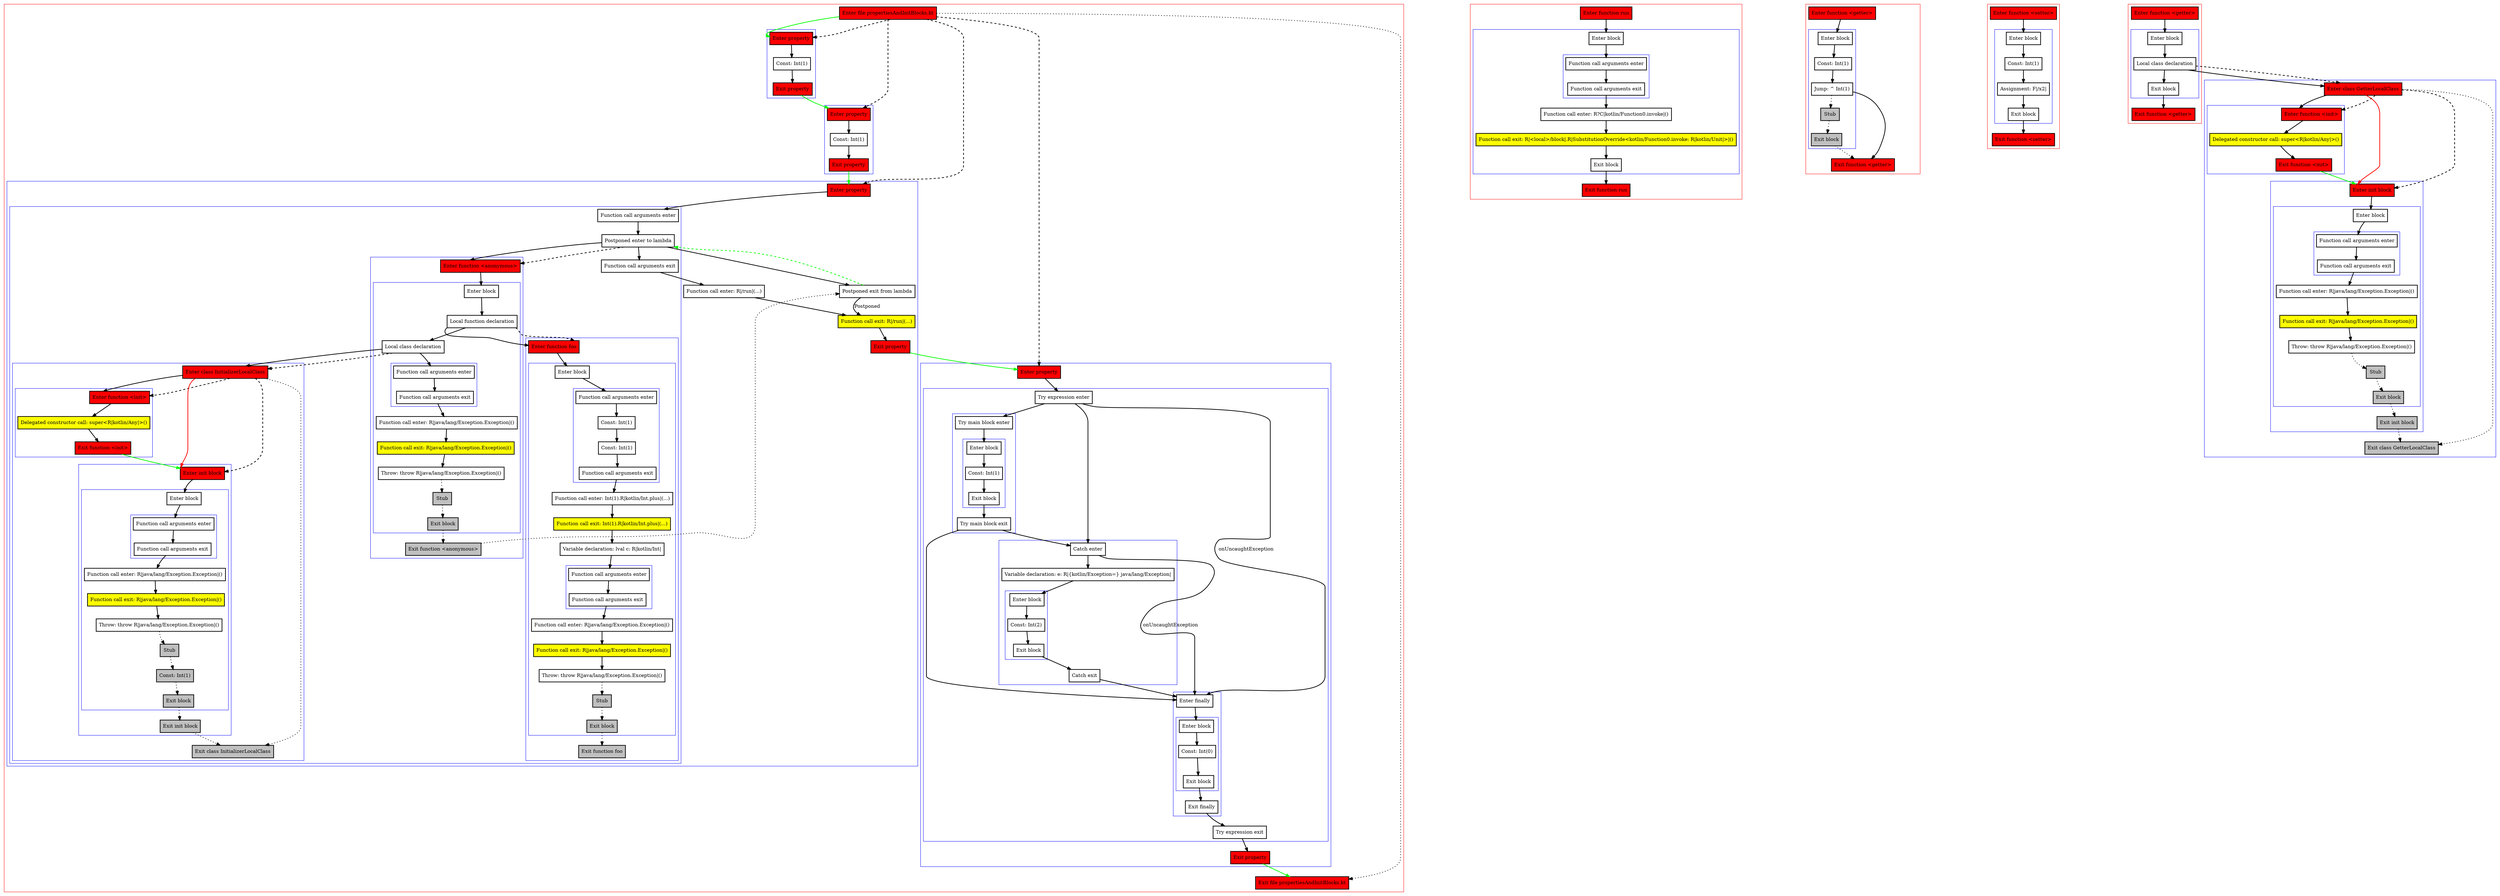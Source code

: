 digraph propertiesAndInitBlocks_kt {
    graph [nodesep=3]
    node [shape=box penwidth=2]
    edge [penwidth=2]

    subgraph cluster_0 {
        color=red
        0 [label="Enter file propertiesAndInitBlocks.kt" style="filled" fillcolor=red];
        subgraph cluster_1 {
            color=blue
            1 [label="Enter property" style="filled" fillcolor=red];
            2 [label="Const: Int(1)"];
            3 [label="Exit property" style="filled" fillcolor=red];
        }
        subgraph cluster_2 {
            color=blue
            4 [label="Enter property" style="filled" fillcolor=red];
            5 [label="Const: Int(1)"];
            6 [label="Exit property" style="filled" fillcolor=red];
        }
        subgraph cluster_3 {
            color=blue
            7 [label="Enter property" style="filled" fillcolor=red];
            subgraph cluster_4 {
                color=blue
                8 [label="Function call arguments enter"];
                9 [label="Postponed enter to lambda"];
                subgraph cluster_5 {
                    color=blue
                    10 [label="Enter function <anonymous>" style="filled" fillcolor=red];
                    subgraph cluster_6 {
                        color=blue
                        11 [label="Enter block"];
                        12 [label="Local function declaration"];
                        13 [label="Local class declaration"];
                        subgraph cluster_7 {
                            color=blue
                            14 [label="Function call arguments enter"];
                            15 [label="Function call arguments exit"];
                        }
                        16 [label="Function call enter: R|java/lang/Exception.Exception|()"];
                        17 [label="Function call exit: R|java/lang/Exception.Exception|()" style="filled" fillcolor=yellow];
                        18 [label="Throw: throw R|java/lang/Exception.Exception|()"];
                        19 [label="Stub" style="filled" fillcolor=gray];
                        20 [label="Exit block" style="filled" fillcolor=gray];
                    }
                    21 [label="Exit function <anonymous>" style="filled" fillcolor=gray];
                }
                subgraph cluster_8 {
                    color=blue
                    22 [label="Enter class InitializerLocalClass" style="filled" fillcolor=red];
                    subgraph cluster_9 {
                        color=blue
                        23 [label="Enter function <init>" style="filled" fillcolor=red];
                        24 [label="Delegated constructor call: super<R|kotlin/Any|>()" style="filled" fillcolor=yellow];
                        25 [label="Exit function <init>" style="filled" fillcolor=red];
                    }
                    subgraph cluster_10 {
                        color=blue
                        26 [label="Enter init block" style="filled" fillcolor=red];
                        subgraph cluster_11 {
                            color=blue
                            27 [label="Enter block"];
                            subgraph cluster_12 {
                                color=blue
                                28 [label="Function call arguments enter"];
                                29 [label="Function call arguments exit"];
                            }
                            30 [label="Function call enter: R|java/lang/Exception.Exception|()"];
                            31 [label="Function call exit: R|java/lang/Exception.Exception|()" style="filled" fillcolor=yellow];
                            32 [label="Throw: throw R|java/lang/Exception.Exception|()"];
                            33 [label="Stub" style="filled" fillcolor=gray];
                            34 [label="Const: Int(1)" style="filled" fillcolor=gray];
                            35 [label="Exit block" style="filled" fillcolor=gray];
                        }
                        36 [label="Exit init block" style="filled" fillcolor=gray];
                    }
                    37 [label="Exit class InitializerLocalClass" style="filled" fillcolor=gray];
                }
                subgraph cluster_13 {
                    color=blue
                    38 [label="Enter function foo" style="filled" fillcolor=red];
                    subgraph cluster_14 {
                        color=blue
                        39 [label="Enter block"];
                        subgraph cluster_15 {
                            color=blue
                            40 [label="Function call arguments enter"];
                            41 [label="Const: Int(1)"];
                            42 [label="Const: Int(1)"];
                            43 [label="Function call arguments exit"];
                        }
                        44 [label="Function call enter: Int(1).R|kotlin/Int.plus|(...)"];
                        45 [label="Function call exit: Int(1).R|kotlin/Int.plus|(...)" style="filled" fillcolor=yellow];
                        46 [label="Variable declaration: lval c: R|kotlin/Int|"];
                        subgraph cluster_16 {
                            color=blue
                            47 [label="Function call arguments enter"];
                            48 [label="Function call arguments exit"];
                        }
                        49 [label="Function call enter: R|java/lang/Exception.Exception|()"];
                        50 [label="Function call exit: R|java/lang/Exception.Exception|()" style="filled" fillcolor=yellow];
                        51 [label="Throw: throw R|java/lang/Exception.Exception|()"];
                        52 [label="Stub" style="filled" fillcolor=gray];
                        53 [label="Exit block" style="filled" fillcolor=gray];
                    }
                    54 [label="Exit function foo" style="filled" fillcolor=gray];
                }
                55 [label="Function call arguments exit"];
            }
            56 [label="Function call enter: R|/run|(...)"];
            57 [label="Postponed exit from lambda"];
            58 [label="Function call exit: R|/run|(...)" style="filled" fillcolor=yellow];
            59 [label="Exit property" style="filled" fillcolor=red];
        }
        subgraph cluster_17 {
            color=blue
            60 [label="Enter property" style="filled" fillcolor=red];
            subgraph cluster_18 {
                color=blue
                61 [label="Try expression enter"];
                subgraph cluster_19 {
                    color=blue
                    62 [label="Try main block enter"];
                    subgraph cluster_20 {
                        color=blue
                        63 [label="Enter block"];
                        64 [label="Const: Int(1)"];
                        65 [label="Exit block"];
                    }
                    66 [label="Try main block exit"];
                }
                subgraph cluster_21 {
                    color=blue
                    67 [label="Catch enter"];
                    68 [label="Variable declaration: e: R|{kotlin/Exception=} java/lang/Exception|"];
                    subgraph cluster_22 {
                        color=blue
                        69 [label="Enter block"];
                        70 [label="Const: Int(2)"];
                        71 [label="Exit block"];
                    }
                    72 [label="Catch exit"];
                }
                subgraph cluster_23 {
                    color=blue
                    73 [label="Enter finally"];
                    subgraph cluster_24 {
                        color=blue
                        74 [label="Enter block"];
                        75 [label="Const: Int(0)"];
                        76 [label="Exit block"];
                    }
                    77 [label="Exit finally"];
                }
                78 [label="Try expression exit"];
            }
            79 [label="Exit property" style="filled" fillcolor=red];
        }
        80 [label="Exit file propertiesAndInitBlocks.kt" style="filled" fillcolor=red];
    }
    0 -> {1} [color=green];
    0 -> {80} [style=dotted];
    0 -> {1 4 7 60} [style=dashed];
    1 -> {2};
    2 -> {3};
    3 -> {4} [color=green];
    4 -> {5};
    5 -> {6};
    6 -> {7} [color=green];
    7 -> {8};
    8 -> {9};
    9 -> {10 55 57};
    9 -> {10} [style=dashed];
    10 -> {11};
    11 -> {12};
    12 -> {13 38};
    12 -> {38} [style=dashed];
    13 -> {14 22};
    13 -> {22} [style=dashed];
    14 -> {15};
    15 -> {16};
    16 -> {17};
    17 -> {18};
    18 -> {19} [style=dotted];
    19 -> {20} [style=dotted];
    20 -> {21} [style=dotted];
    21 -> {57} [style=dotted];
    22 -> {23};
    22 -> {26} [color=red];
    22 -> {37} [style=dotted];
    22 -> {23 26} [style=dashed];
    23 -> {24};
    24 -> {25};
    25 -> {26} [color=green];
    26 -> {27};
    27 -> {28};
    28 -> {29};
    29 -> {30};
    30 -> {31};
    31 -> {32};
    32 -> {33} [style=dotted];
    33 -> {34} [style=dotted];
    34 -> {35} [style=dotted];
    35 -> {36} [style=dotted];
    36 -> {37} [style=dotted];
    38 -> {39};
    39 -> {40};
    40 -> {41};
    41 -> {42};
    42 -> {43};
    43 -> {44};
    44 -> {45};
    45 -> {46};
    46 -> {47};
    47 -> {48};
    48 -> {49};
    49 -> {50};
    50 -> {51};
    51 -> {52} [style=dotted];
    52 -> {53} [style=dotted];
    53 -> {54} [style=dotted];
    55 -> {56};
    56 -> {58};
    57 -> {9} [color=green style=dashed];
    57 -> {58} [label="Postponed"];
    58 -> {59};
    59 -> {60} [color=green];
    60 -> {61};
    61 -> {62 67};
    61 -> {73} [label="onUncaughtException"];
    62 -> {63};
    63 -> {64};
    64 -> {65};
    65 -> {66};
    66 -> {67 73};
    67 -> {68};
    67 -> {73} [label="onUncaughtException"];
    68 -> {69};
    69 -> {70};
    70 -> {71};
    71 -> {72};
    72 -> {73};
    73 -> {74};
    74 -> {75};
    75 -> {76};
    76 -> {77};
    77 -> {78};
    78 -> {79};
    79 -> {80} [color=green];

    subgraph cluster_25 {
        color=red
        81 [label="Enter function run" style="filled" fillcolor=red];
        subgraph cluster_26 {
            color=blue
            82 [label="Enter block"];
            subgraph cluster_27 {
                color=blue
                83 [label="Function call arguments enter"];
                84 [label="Function call arguments exit"];
            }
            85 [label="Function call enter: R?C|kotlin/Function0.invoke|()"];
            86 [label="Function call exit: R|<local>/block|.R|SubstitutionOverride<kotlin/Function0.invoke: R|kotlin/Unit|>|()" style="filled" fillcolor=yellow];
            87 [label="Exit block"];
        }
        88 [label="Exit function run" style="filled" fillcolor=red];
    }
    81 -> {82};
    82 -> {83};
    83 -> {84};
    84 -> {85};
    85 -> {86};
    86 -> {87};
    87 -> {88};

    subgraph cluster_28 {
        color=red
        89 [label="Enter function <getter>" style="filled" fillcolor=red];
        subgraph cluster_29 {
            color=blue
            90 [label="Enter block"];
            91 [label="Const: Int(1)"];
            92 [label="Jump: ^ Int(1)"];
            93 [label="Stub" style="filled" fillcolor=gray];
            94 [label="Exit block" style="filled" fillcolor=gray];
        }
        95 [label="Exit function <getter>" style="filled" fillcolor=red];
    }
    89 -> {90};
    90 -> {91};
    91 -> {92};
    92 -> {95};
    92 -> {93} [style=dotted];
    93 -> {94} [style=dotted];
    94 -> {95} [style=dotted];

    subgraph cluster_30 {
        color=red
        96 [label="Enter function <setter>" style="filled" fillcolor=red];
        subgraph cluster_31 {
            color=blue
            97 [label="Enter block"];
            98 [label="Const: Int(1)"];
            99 [label="Assignment: F|/x2|"];
            100 [label="Exit block"];
        }
        101 [label="Exit function <setter>" style="filled" fillcolor=red];
    }
    96 -> {97};
    97 -> {98};
    98 -> {99};
    99 -> {100};
    100 -> {101};

    subgraph cluster_32 {
        color=red
        102 [label="Enter function <getter>" style="filled" fillcolor=red];
        subgraph cluster_33 {
            color=blue
            103 [label="Enter block"];
            104 [label="Local class declaration"];
            105 [label="Exit block"];
        }
        106 [label="Exit function <getter>" style="filled" fillcolor=red];
    }
    subgraph cluster_34 {
        color=blue
        107 [label="Enter class GetterLocalClass" style="filled" fillcolor=red];
        subgraph cluster_35 {
            color=blue
            108 [label="Enter function <init>" style="filled" fillcolor=red];
            109 [label="Delegated constructor call: super<R|kotlin/Any|>()" style="filled" fillcolor=yellow];
            110 [label="Exit function <init>" style="filled" fillcolor=red];
        }
        subgraph cluster_36 {
            color=blue
            111 [label="Enter init block" style="filled" fillcolor=red];
            subgraph cluster_37 {
                color=blue
                112 [label="Enter block"];
                subgraph cluster_38 {
                    color=blue
                    113 [label="Function call arguments enter"];
                    114 [label="Function call arguments exit"];
                }
                115 [label="Function call enter: R|java/lang/Exception.Exception|()"];
                116 [label="Function call exit: R|java/lang/Exception.Exception|()" style="filled" fillcolor=yellow];
                117 [label="Throw: throw R|java/lang/Exception.Exception|()"];
                118 [label="Stub" style="filled" fillcolor=gray];
                119 [label="Exit block" style="filled" fillcolor=gray];
            }
            120 [label="Exit init block" style="filled" fillcolor=gray];
        }
        121 [label="Exit class GetterLocalClass" style="filled" fillcolor=gray];
    }
    102 -> {103};
    103 -> {104};
    104 -> {105 107};
    104 -> {107} [style=dashed];
    105 -> {106};
    107 -> {108};
    107 -> {111} [color=red];
    107 -> {121} [style=dotted];
    107 -> {108 111} [style=dashed];
    108 -> {109};
    109 -> {110};
    110 -> {111} [color=green];
    111 -> {112};
    112 -> {113};
    113 -> {114};
    114 -> {115};
    115 -> {116};
    116 -> {117};
    117 -> {118} [style=dotted];
    118 -> {119} [style=dotted];
    119 -> {120} [style=dotted];
    120 -> {121} [style=dotted];

}
